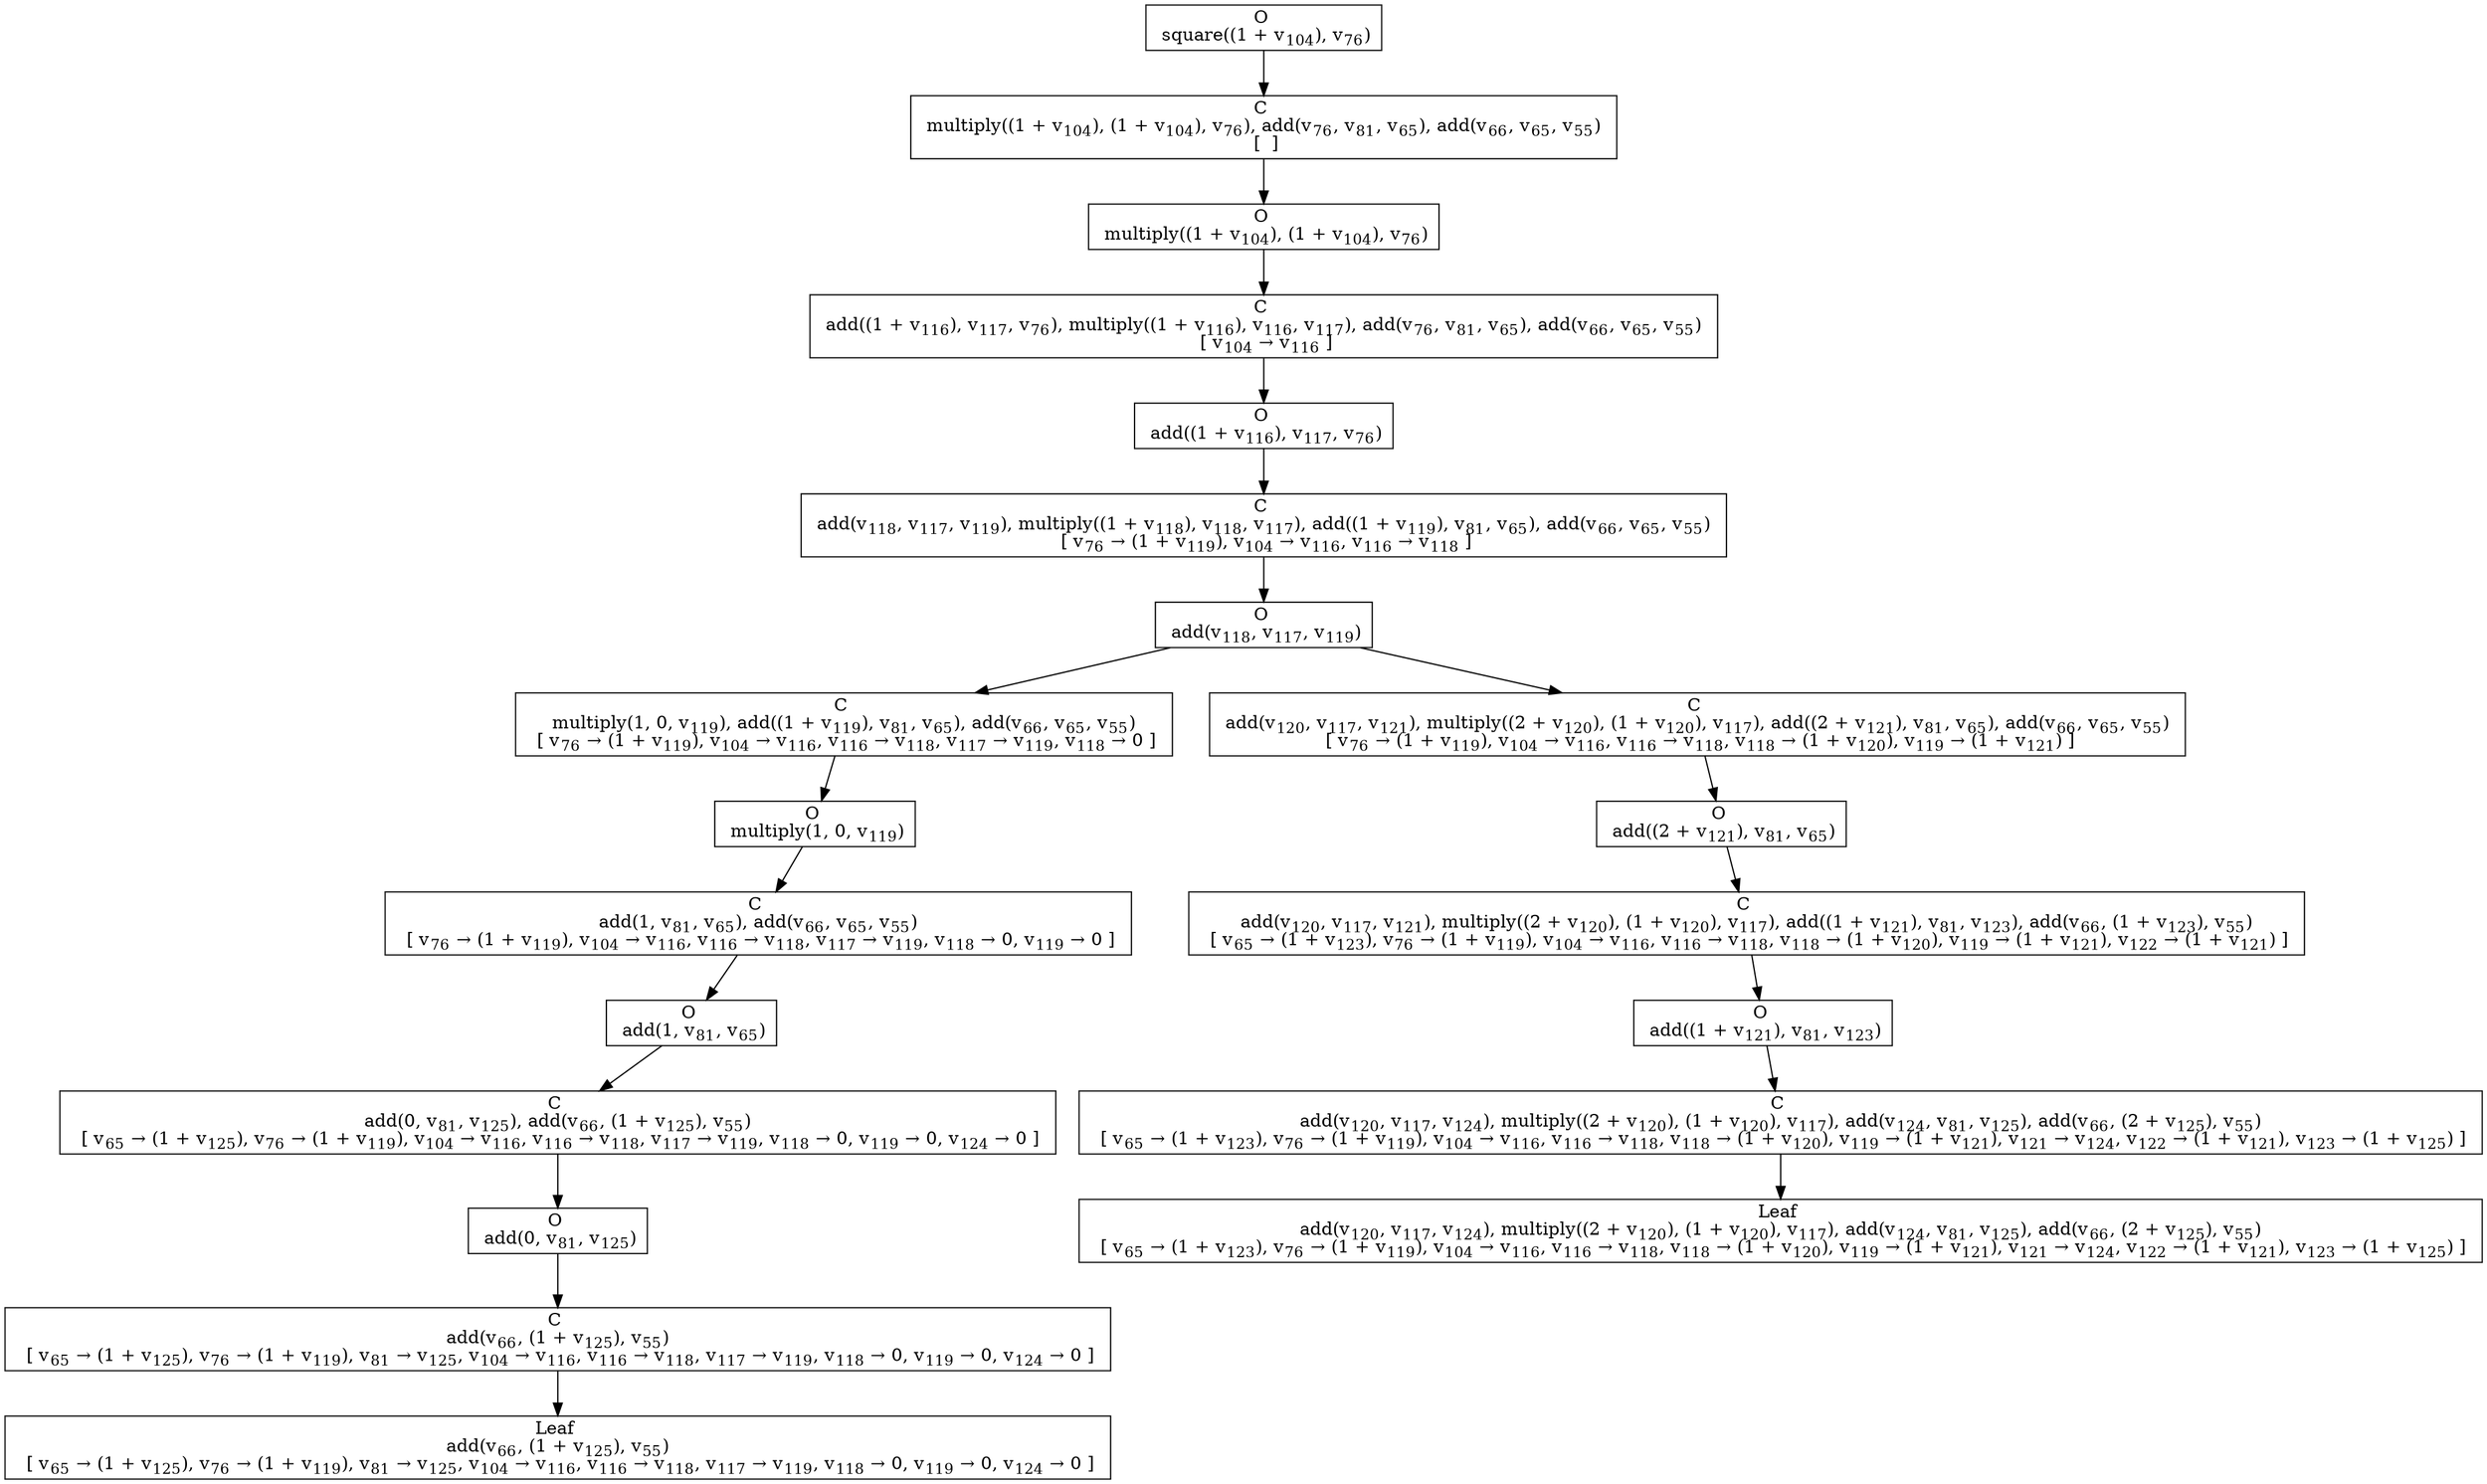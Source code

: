 digraph {
    graph [rankdir=TB
          ,bgcolor=transparent];
    node [shape=box
         ,fillcolor=white
         ,style=filled];
    0 [label=<O <BR/> square((1 + v<SUB>104</SUB>), v<SUB>76</SUB>)>];
    1 [label=<C <BR/> multiply((1 + v<SUB>104</SUB>), (1 + v<SUB>104</SUB>), v<SUB>76</SUB>), add(v<SUB>76</SUB>, v<SUB>81</SUB>, v<SUB>65</SUB>), add(v<SUB>66</SUB>, v<SUB>65</SUB>, v<SUB>55</SUB>) <BR/>  [  ] >];
    2 [label=<O <BR/> multiply((1 + v<SUB>104</SUB>), (1 + v<SUB>104</SUB>), v<SUB>76</SUB>)>];
    3 [label=<C <BR/> add((1 + v<SUB>116</SUB>), v<SUB>117</SUB>, v<SUB>76</SUB>), multiply((1 + v<SUB>116</SUB>), v<SUB>116</SUB>, v<SUB>117</SUB>), add(v<SUB>76</SUB>, v<SUB>81</SUB>, v<SUB>65</SUB>), add(v<SUB>66</SUB>, v<SUB>65</SUB>, v<SUB>55</SUB>) <BR/>  [ v<SUB>104</SUB> &rarr; v<SUB>116</SUB> ] >];
    4 [label=<O <BR/> add((1 + v<SUB>116</SUB>), v<SUB>117</SUB>, v<SUB>76</SUB>)>];
    5 [label=<C <BR/> add(v<SUB>118</SUB>, v<SUB>117</SUB>, v<SUB>119</SUB>), multiply((1 + v<SUB>118</SUB>), v<SUB>118</SUB>, v<SUB>117</SUB>), add((1 + v<SUB>119</SUB>), v<SUB>81</SUB>, v<SUB>65</SUB>), add(v<SUB>66</SUB>, v<SUB>65</SUB>, v<SUB>55</SUB>) <BR/>  [ v<SUB>76</SUB> &rarr; (1 + v<SUB>119</SUB>), v<SUB>104</SUB> &rarr; v<SUB>116</SUB>, v<SUB>116</SUB> &rarr; v<SUB>118</SUB> ] >];
    6 [label=<O <BR/> add(v<SUB>118</SUB>, v<SUB>117</SUB>, v<SUB>119</SUB>)>];
    7 [label=<C <BR/> multiply(1, 0, v<SUB>119</SUB>), add((1 + v<SUB>119</SUB>), v<SUB>81</SUB>, v<SUB>65</SUB>), add(v<SUB>66</SUB>, v<SUB>65</SUB>, v<SUB>55</SUB>) <BR/>  [ v<SUB>76</SUB> &rarr; (1 + v<SUB>119</SUB>), v<SUB>104</SUB> &rarr; v<SUB>116</SUB>, v<SUB>116</SUB> &rarr; v<SUB>118</SUB>, v<SUB>117</SUB> &rarr; v<SUB>119</SUB>, v<SUB>118</SUB> &rarr; 0 ] >];
    8 [label=<C <BR/> add(v<SUB>120</SUB>, v<SUB>117</SUB>, v<SUB>121</SUB>), multiply((2 + v<SUB>120</SUB>), (1 + v<SUB>120</SUB>), v<SUB>117</SUB>), add((2 + v<SUB>121</SUB>), v<SUB>81</SUB>, v<SUB>65</SUB>), add(v<SUB>66</SUB>, v<SUB>65</SUB>, v<SUB>55</SUB>) <BR/>  [ v<SUB>76</SUB> &rarr; (1 + v<SUB>119</SUB>), v<SUB>104</SUB> &rarr; v<SUB>116</SUB>, v<SUB>116</SUB> &rarr; v<SUB>118</SUB>, v<SUB>118</SUB> &rarr; (1 + v<SUB>120</SUB>), v<SUB>119</SUB> &rarr; (1 + v<SUB>121</SUB>) ] >];
    9 [label=<O <BR/> multiply(1, 0, v<SUB>119</SUB>)>];
    10 [label=<C <BR/> add(1, v<SUB>81</SUB>, v<SUB>65</SUB>), add(v<SUB>66</SUB>, v<SUB>65</SUB>, v<SUB>55</SUB>) <BR/>  [ v<SUB>76</SUB> &rarr; (1 + v<SUB>119</SUB>), v<SUB>104</SUB> &rarr; v<SUB>116</SUB>, v<SUB>116</SUB> &rarr; v<SUB>118</SUB>, v<SUB>117</SUB> &rarr; v<SUB>119</SUB>, v<SUB>118</SUB> &rarr; 0, v<SUB>119</SUB> &rarr; 0 ] >];
    11 [label=<O <BR/> add(1, v<SUB>81</SUB>, v<SUB>65</SUB>)>];
    12 [label=<C <BR/> add(0, v<SUB>81</SUB>, v<SUB>125</SUB>), add(v<SUB>66</SUB>, (1 + v<SUB>125</SUB>), v<SUB>55</SUB>) <BR/>  [ v<SUB>65</SUB> &rarr; (1 + v<SUB>125</SUB>), v<SUB>76</SUB> &rarr; (1 + v<SUB>119</SUB>), v<SUB>104</SUB> &rarr; v<SUB>116</SUB>, v<SUB>116</SUB> &rarr; v<SUB>118</SUB>, v<SUB>117</SUB> &rarr; v<SUB>119</SUB>, v<SUB>118</SUB> &rarr; 0, v<SUB>119</SUB> &rarr; 0, v<SUB>124</SUB> &rarr; 0 ] >];
    13 [label=<O <BR/> add(0, v<SUB>81</SUB>, v<SUB>125</SUB>)>];
    14 [label=<C <BR/> add(v<SUB>66</SUB>, (1 + v<SUB>125</SUB>), v<SUB>55</SUB>) <BR/>  [ v<SUB>65</SUB> &rarr; (1 + v<SUB>125</SUB>), v<SUB>76</SUB> &rarr; (1 + v<SUB>119</SUB>), v<SUB>81</SUB> &rarr; v<SUB>125</SUB>, v<SUB>104</SUB> &rarr; v<SUB>116</SUB>, v<SUB>116</SUB> &rarr; v<SUB>118</SUB>, v<SUB>117</SUB> &rarr; v<SUB>119</SUB>, v<SUB>118</SUB> &rarr; 0, v<SUB>119</SUB> &rarr; 0, v<SUB>124</SUB> &rarr; 0 ] >];
    15 [label=<Leaf <BR/> add(v<SUB>66</SUB>, (1 + v<SUB>125</SUB>), v<SUB>55</SUB>) <BR/>  [ v<SUB>65</SUB> &rarr; (1 + v<SUB>125</SUB>), v<SUB>76</SUB> &rarr; (1 + v<SUB>119</SUB>), v<SUB>81</SUB> &rarr; v<SUB>125</SUB>, v<SUB>104</SUB> &rarr; v<SUB>116</SUB>, v<SUB>116</SUB> &rarr; v<SUB>118</SUB>, v<SUB>117</SUB> &rarr; v<SUB>119</SUB>, v<SUB>118</SUB> &rarr; 0, v<SUB>119</SUB> &rarr; 0, v<SUB>124</SUB> &rarr; 0 ] >];
    16 [label=<O <BR/> add((2 + v<SUB>121</SUB>), v<SUB>81</SUB>, v<SUB>65</SUB>)>];
    17 [label=<C <BR/> add(v<SUB>120</SUB>, v<SUB>117</SUB>, v<SUB>121</SUB>), multiply((2 + v<SUB>120</SUB>), (1 + v<SUB>120</SUB>), v<SUB>117</SUB>), add((1 + v<SUB>121</SUB>), v<SUB>81</SUB>, v<SUB>123</SUB>), add(v<SUB>66</SUB>, (1 + v<SUB>123</SUB>), v<SUB>55</SUB>) <BR/>  [ v<SUB>65</SUB> &rarr; (1 + v<SUB>123</SUB>), v<SUB>76</SUB> &rarr; (1 + v<SUB>119</SUB>), v<SUB>104</SUB> &rarr; v<SUB>116</SUB>, v<SUB>116</SUB> &rarr; v<SUB>118</SUB>, v<SUB>118</SUB> &rarr; (1 + v<SUB>120</SUB>), v<SUB>119</SUB> &rarr; (1 + v<SUB>121</SUB>), v<SUB>122</SUB> &rarr; (1 + v<SUB>121</SUB>) ] >];
    18 [label=<O <BR/> add((1 + v<SUB>121</SUB>), v<SUB>81</SUB>, v<SUB>123</SUB>)>];
    19 [label=<C <BR/> add(v<SUB>120</SUB>, v<SUB>117</SUB>, v<SUB>124</SUB>), multiply((2 + v<SUB>120</SUB>), (1 + v<SUB>120</SUB>), v<SUB>117</SUB>), add(v<SUB>124</SUB>, v<SUB>81</SUB>, v<SUB>125</SUB>), add(v<SUB>66</SUB>, (2 + v<SUB>125</SUB>), v<SUB>55</SUB>) <BR/>  [ v<SUB>65</SUB> &rarr; (1 + v<SUB>123</SUB>), v<SUB>76</SUB> &rarr; (1 + v<SUB>119</SUB>), v<SUB>104</SUB> &rarr; v<SUB>116</SUB>, v<SUB>116</SUB> &rarr; v<SUB>118</SUB>, v<SUB>118</SUB> &rarr; (1 + v<SUB>120</SUB>), v<SUB>119</SUB> &rarr; (1 + v<SUB>121</SUB>), v<SUB>121</SUB> &rarr; v<SUB>124</SUB>, v<SUB>122</SUB> &rarr; (1 + v<SUB>121</SUB>), v<SUB>123</SUB> &rarr; (1 + v<SUB>125</SUB>) ] >];
    20 [label=<Leaf <BR/> add(v<SUB>120</SUB>, v<SUB>117</SUB>, v<SUB>124</SUB>), multiply((2 + v<SUB>120</SUB>), (1 + v<SUB>120</SUB>), v<SUB>117</SUB>), add(v<SUB>124</SUB>, v<SUB>81</SUB>, v<SUB>125</SUB>), add(v<SUB>66</SUB>, (2 + v<SUB>125</SUB>), v<SUB>55</SUB>) <BR/>  [ v<SUB>65</SUB> &rarr; (1 + v<SUB>123</SUB>), v<SUB>76</SUB> &rarr; (1 + v<SUB>119</SUB>), v<SUB>104</SUB> &rarr; v<SUB>116</SUB>, v<SUB>116</SUB> &rarr; v<SUB>118</SUB>, v<SUB>118</SUB> &rarr; (1 + v<SUB>120</SUB>), v<SUB>119</SUB> &rarr; (1 + v<SUB>121</SUB>), v<SUB>121</SUB> &rarr; v<SUB>124</SUB>, v<SUB>122</SUB> &rarr; (1 + v<SUB>121</SUB>), v<SUB>123</SUB> &rarr; (1 + v<SUB>125</SUB>) ] >];
    0 -> 1 [label=""];
    1 -> 2 [label=""];
    2 -> 3 [label=""];
    3 -> 4 [label=""];
    4 -> 5 [label=""];
    5 -> 6 [label=""];
    6 -> 7 [label=""];
    6 -> 8 [label=""];
    7 -> 9 [label=""];
    8 -> 16 [label=""];
    9 -> 10 [label=""];
    10 -> 11 [label=""];
    11 -> 12 [label=""];
    12 -> 13 [label=""];
    13 -> 14 [label=""];
    14 -> 15 [label=""];
    16 -> 17 [label=""];
    17 -> 18 [label=""];
    18 -> 19 [label=""];
    19 -> 20 [label=""];
}